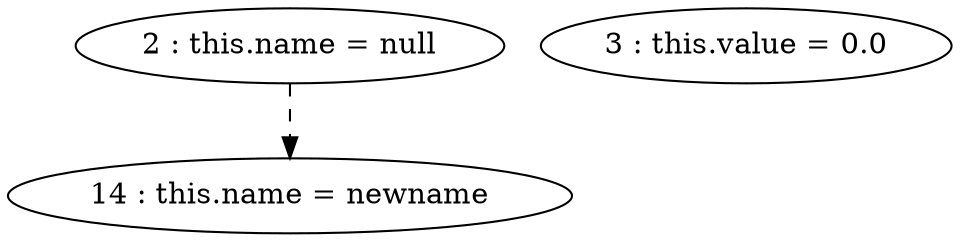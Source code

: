 digraph G {
"2 : this.name = null"
"2 : this.name = null" -> "14 : this.name = newname" [style=dashed]
"3 : this.value = 0.0"
"14 : this.name = newname"
}
